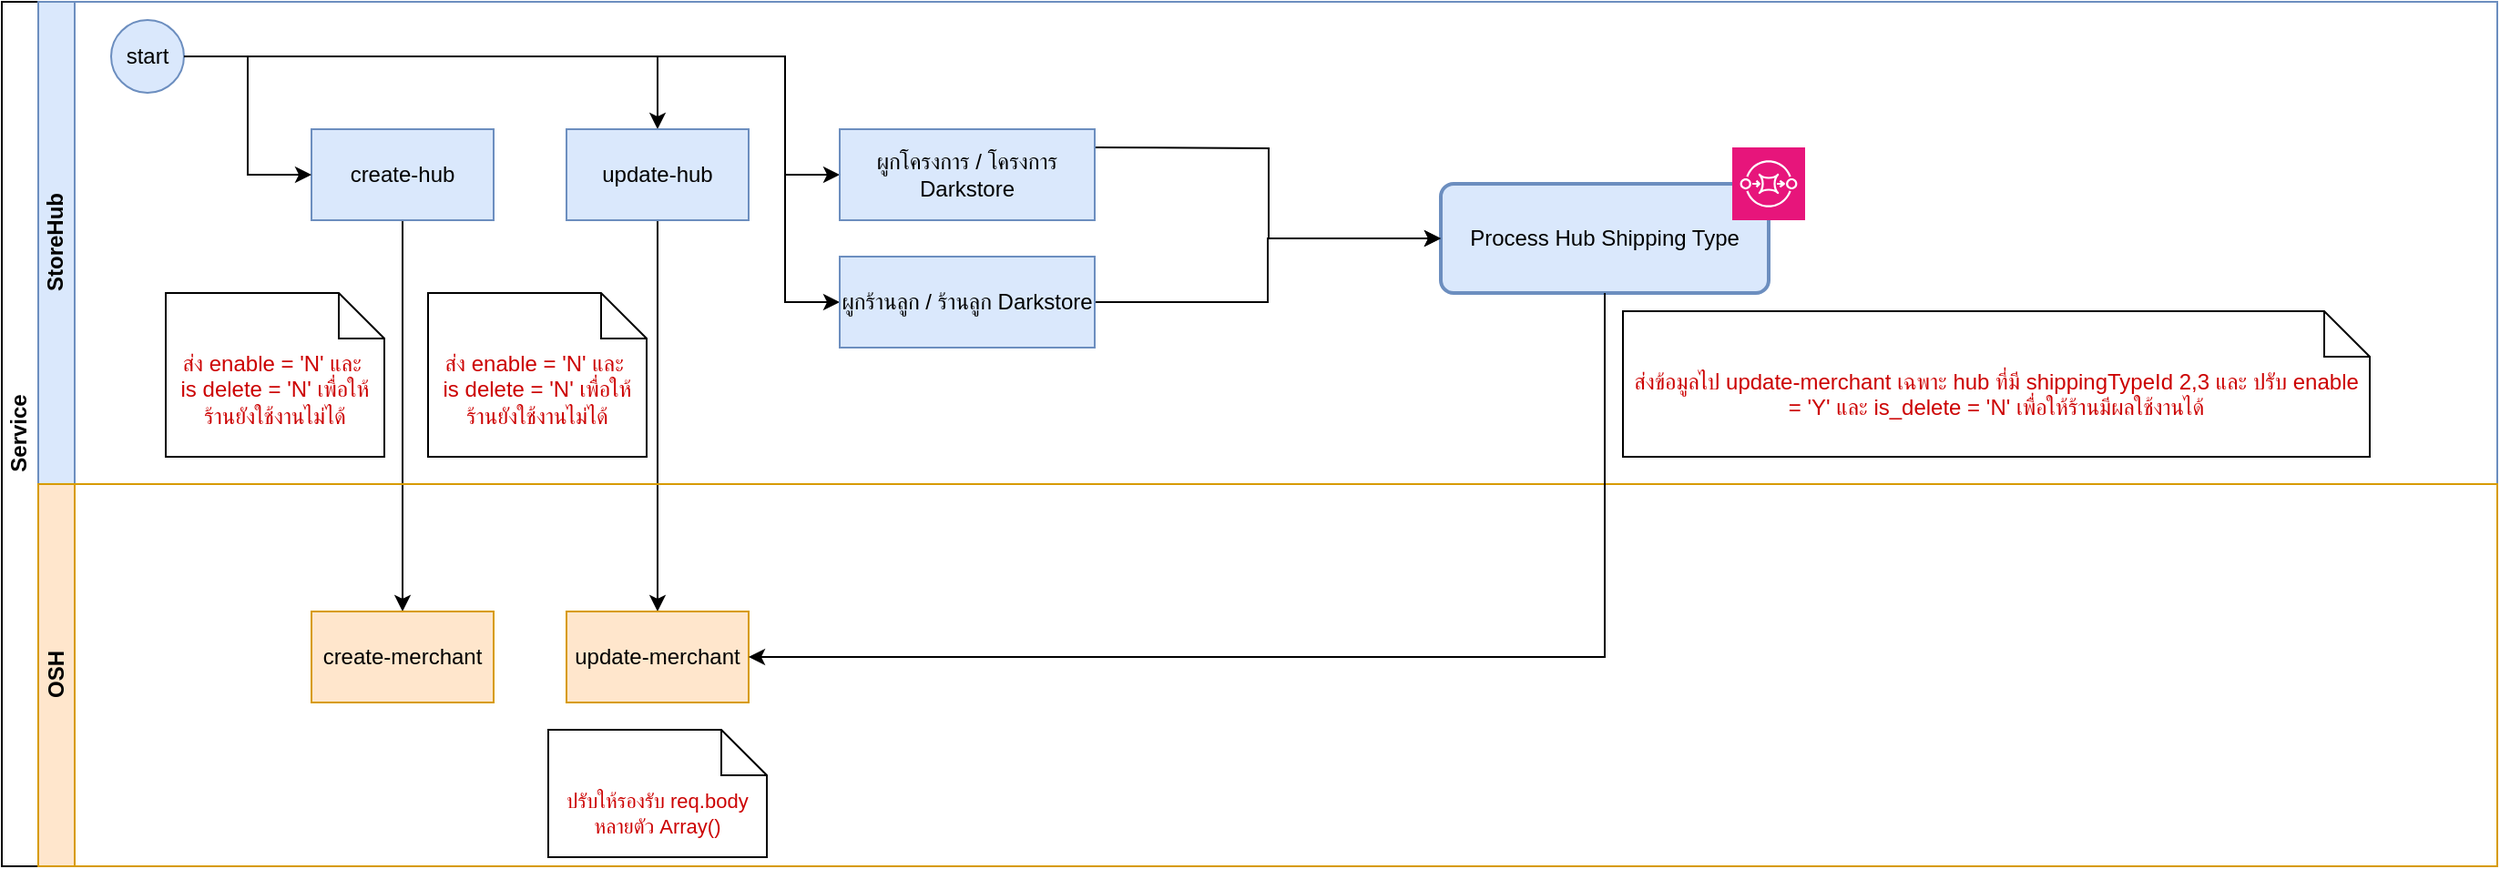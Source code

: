 <mxfile version="24.7.7">
  <diagram id="prtHgNgQTEPvFCAcTncT" name="Page-1">
    <mxGraphModel dx="1066" dy="674" grid="1" gridSize="10" guides="1" tooltips="1" connect="1" arrows="1" fold="1" page="1" pageScale="1" pageWidth="827" pageHeight="1169" math="0" shadow="0">
      <root>
        <mxCell id="0" />
        <mxCell id="1" parent="0" />
        <mxCell id="dNxyNK7c78bLwvsdeMH5-19" value="Service" style="swimlane;html=1;childLayout=stackLayout;resizeParent=1;resizeParentMax=0;horizontal=0;startSize=20;horizontalStack=0;" parent="1" vertex="1">
          <mxGeometry x="120" y="80" width="1370" height="475" as="geometry" />
        </mxCell>
        <mxCell id="3QaK9X_xWefMJjQvL3ul-9" style="edgeStyle=orthogonalEdgeStyle;rounded=0;orthogonalLoop=1;jettySize=auto;html=1;exitX=0.5;exitY=1;exitDx=0;exitDy=0;entryX=0.5;entryY=0;entryDx=0;entryDy=0;" edge="1" parent="dNxyNK7c78bLwvsdeMH5-19" source="3QaK9X_xWefMJjQvL3ul-4" target="3QaK9X_xWefMJjQvL3ul-7">
          <mxGeometry relative="1" as="geometry" />
        </mxCell>
        <mxCell id="3QaK9X_xWefMJjQvL3ul-10" style="edgeStyle=orthogonalEdgeStyle;rounded=0;orthogonalLoop=1;jettySize=auto;html=1;exitX=0.5;exitY=1;exitDx=0;exitDy=0;entryX=0.5;entryY=0;entryDx=0;entryDy=0;" edge="1" parent="dNxyNK7c78bLwvsdeMH5-19" source="3QaK9X_xWefMJjQvL3ul-6" target="3QaK9X_xWefMJjQvL3ul-8">
          <mxGeometry relative="1" as="geometry" />
        </mxCell>
        <mxCell id="dNxyNK7c78bLwvsdeMH5-20" value="StoreHub" style="swimlane;html=1;startSize=20;horizontal=0;fillColor=#dae8fc;strokeColor=#6c8ebf;" parent="dNxyNK7c78bLwvsdeMH5-19" vertex="1">
          <mxGeometry x="20" width="1350" height="265" as="geometry" />
        </mxCell>
        <mxCell id="3QaK9X_xWefMJjQvL3ul-49" style="edgeStyle=orthogonalEdgeStyle;rounded=0;orthogonalLoop=1;jettySize=auto;html=1;exitX=1;exitY=0.5;exitDx=0;exitDy=0;entryX=0.5;entryY=0;entryDx=0;entryDy=0;" edge="1" parent="dNxyNK7c78bLwvsdeMH5-20" source="dNxyNK7c78bLwvsdeMH5-23" target="3QaK9X_xWefMJjQvL3ul-6">
          <mxGeometry relative="1" as="geometry" />
        </mxCell>
        <mxCell id="3QaK9X_xWefMJjQvL3ul-50" style="edgeStyle=orthogonalEdgeStyle;rounded=0;orthogonalLoop=1;jettySize=auto;html=1;exitX=1;exitY=0.5;exitDx=0;exitDy=0;entryX=0;entryY=0.5;entryDx=0;entryDy=0;" edge="1" parent="dNxyNK7c78bLwvsdeMH5-20" source="dNxyNK7c78bLwvsdeMH5-23" target="3QaK9X_xWefMJjQvL3ul-24">
          <mxGeometry relative="1" as="geometry">
            <Array as="points">
              <mxPoint x="410" y="30" />
              <mxPoint x="410" y="95" />
            </Array>
          </mxGeometry>
        </mxCell>
        <mxCell id="3QaK9X_xWefMJjQvL3ul-51" style="edgeStyle=orthogonalEdgeStyle;rounded=0;orthogonalLoop=1;jettySize=auto;html=1;exitX=1;exitY=0.5;exitDx=0;exitDy=0;entryX=0;entryY=0.5;entryDx=0;entryDy=0;" edge="1" parent="dNxyNK7c78bLwvsdeMH5-20" source="dNxyNK7c78bLwvsdeMH5-23" target="3QaK9X_xWefMJjQvL3ul-25">
          <mxGeometry relative="1" as="geometry">
            <Array as="points">
              <mxPoint x="410" y="30" />
              <mxPoint x="410" y="165" />
            </Array>
          </mxGeometry>
        </mxCell>
        <mxCell id="dNxyNK7c78bLwvsdeMH5-23" value="start" style="ellipse;whiteSpace=wrap;html=1;fillColor=#dae8fc;strokeColor=#6c8ebf;" parent="dNxyNK7c78bLwvsdeMH5-20" vertex="1">
          <mxGeometry x="40" y="10" width="40" height="40" as="geometry" />
        </mxCell>
        <mxCell id="3QaK9X_xWefMJjQvL3ul-3" value="" style="group" vertex="1" connectable="0" parent="dNxyNK7c78bLwvsdeMH5-20">
          <mxGeometry x="770" y="80" width="200" height="80" as="geometry" />
        </mxCell>
        <mxCell id="3QaK9X_xWefMJjQvL3ul-2" value="Process Hub Shipping Type" style="rounded=1;whiteSpace=wrap;html=1;absoluteArcSize=1;arcSize=14;strokeWidth=2;fillColor=#dae8fc;strokeColor=#6c8ebf;" vertex="1" parent="3QaK9X_xWefMJjQvL3ul-3">
          <mxGeometry y="20" width="180" height="60" as="geometry" />
        </mxCell>
        <mxCell id="3QaK9X_xWefMJjQvL3ul-1" value="" style="sketch=0;points=[[0,0,0],[0.25,0,0],[0.5,0,0],[0.75,0,0],[1,0,0],[0,1,0],[0.25,1,0],[0.5,1,0],[0.75,1,0],[1,1,0],[0,0.25,0],[0,0.5,0],[0,0.75,0],[1,0.25,0],[1,0.5,0],[1,0.75,0]];outlineConnect=0;fontColor=#232F3E;fillColor=#E7157B;strokeColor=#ffffff;dashed=0;verticalLabelPosition=bottom;verticalAlign=top;align=center;html=1;fontSize=12;fontStyle=0;aspect=fixed;shape=mxgraph.aws4.resourceIcon;resIcon=mxgraph.aws4.sqs;" vertex="1" parent="3QaK9X_xWefMJjQvL3ul-3">
          <mxGeometry x="160" width="40" height="40" as="geometry" />
        </mxCell>
        <mxCell id="3QaK9X_xWefMJjQvL3ul-4" value="create-hub" style="html=1;dashed=0;whiteSpace=wrap;fillColor=#dae8fc;strokeColor=#6c8ebf;" vertex="1" parent="dNxyNK7c78bLwvsdeMH5-20">
          <mxGeometry x="150" y="70" width="100" height="50" as="geometry" />
        </mxCell>
        <mxCell id="3QaK9X_xWefMJjQvL3ul-5" value="" style="edgeStyle=orthogonalEdgeStyle;rounded=0;orthogonalLoop=1;jettySize=auto;html=1;entryX=0;entryY=0.5;entryDx=0;entryDy=0;" edge="1" parent="dNxyNK7c78bLwvsdeMH5-20" source="dNxyNK7c78bLwvsdeMH5-23" target="3QaK9X_xWefMJjQvL3ul-4">
          <mxGeometry relative="1" as="geometry">
            <mxPoint x="220" y="180" as="sourcePoint" />
            <mxPoint x="660" y="180" as="targetPoint" />
          </mxGeometry>
        </mxCell>
        <mxCell id="3QaK9X_xWefMJjQvL3ul-6" value="update-hub" style="html=1;dashed=0;whiteSpace=wrap;fillColor=#dae8fc;strokeColor=#6c8ebf;" vertex="1" parent="dNxyNK7c78bLwvsdeMH5-20">
          <mxGeometry x="290" y="70" width="100" height="50" as="geometry" />
        </mxCell>
        <mxCell id="3QaK9X_xWefMJjQvL3ul-18" value="&lt;font color=&quot;#cc0000&quot;&gt;ส่ง enable = &#39;N&#39; และ&amp;nbsp;&lt;/font&gt;&lt;div&gt;&lt;font color=&quot;#cc0000&quot;&gt;is delete = &#39;N&#39; เพื่อให้ร้านยังใช้งานไม่ได้&lt;/font&gt;&lt;/div&gt;" style="shape=note2;boundedLbl=1;whiteSpace=wrap;html=1;size=25;verticalAlign=top;align=center;" vertex="1" parent="dNxyNK7c78bLwvsdeMH5-20">
          <mxGeometry x="70" y="160" width="120" height="90" as="geometry" />
        </mxCell>
        <mxCell id="3QaK9X_xWefMJjQvL3ul-19" value="&lt;font color=&quot;#cc0000&quot;&gt;ส่ง enable = &#39;N&#39; และ&amp;nbsp;&lt;/font&gt;&lt;div&gt;&lt;font color=&quot;#cc0000&quot;&gt;is delete = &#39;N&#39; เพื่อให้ร้านยังใช้งานไม่ได้&lt;/font&gt;&lt;/div&gt;" style="shape=note2;boundedLbl=1;whiteSpace=wrap;html=1;size=25;verticalAlign=top;align=center;" vertex="1" parent="dNxyNK7c78bLwvsdeMH5-20">
          <mxGeometry x="214" y="160" width="120" height="90" as="geometry" />
        </mxCell>
        <mxCell id="3QaK9X_xWefMJjQvL3ul-27" style="edgeStyle=orthogonalEdgeStyle;rounded=0;orthogonalLoop=1;jettySize=auto;html=1;exitX=1;exitY=0.5;exitDx=0;exitDy=0;entryX=0;entryY=0.5;entryDx=0;entryDy=0;" edge="1" parent="dNxyNK7c78bLwvsdeMH5-20" target="3QaK9X_xWefMJjQvL3ul-2">
          <mxGeometry relative="1" as="geometry">
            <mxPoint x="580" y="80" as="sourcePoint" />
          </mxGeometry>
        </mxCell>
        <mxCell id="3QaK9X_xWefMJjQvL3ul-24" value="ผูกโครงการ / โครงการ Darkstore" style="html=1;dashed=0;whiteSpace=wrap;fillColor=#dae8fc;strokeColor=#6c8ebf;" vertex="1" parent="dNxyNK7c78bLwvsdeMH5-20">
          <mxGeometry x="440" y="70" width="140" height="50" as="geometry" />
        </mxCell>
        <mxCell id="3QaK9X_xWefMJjQvL3ul-29" style="edgeStyle=orthogonalEdgeStyle;rounded=0;orthogonalLoop=1;jettySize=auto;html=1;exitX=1;exitY=0.5;exitDx=0;exitDy=0;entryX=0;entryY=0.5;entryDx=0;entryDy=0;" edge="1" parent="dNxyNK7c78bLwvsdeMH5-20" source="3QaK9X_xWefMJjQvL3ul-25" target="3QaK9X_xWefMJjQvL3ul-2">
          <mxGeometry relative="1" as="geometry" />
        </mxCell>
        <mxCell id="3QaK9X_xWefMJjQvL3ul-25" value="ผูกร้านลูก / ร้านลูก Darkstore" style="html=1;dashed=0;whiteSpace=wrap;fillColor=#dae8fc;strokeColor=#6c8ebf;" vertex="1" parent="dNxyNK7c78bLwvsdeMH5-20">
          <mxGeometry x="440" y="140" width="140" height="50" as="geometry" />
        </mxCell>
        <mxCell id="3QaK9X_xWefMJjQvL3ul-46" value="&lt;font color=&quot;#cc0000&quot;&gt;ส่งข้อมูลไป update-merchant เฉพาะ hub ที่มี shippingTypeId 2,3 และ ปรับ enable = &#39;Y&#39; และ is_delete = &#39;N&#39; เพื่อให้ร้านมีผลใช้งานได้&lt;/font&gt;" style="shape=note2;boundedLbl=1;whiteSpace=wrap;html=1;size=25;verticalAlign=top;align=center;" vertex="1" parent="dNxyNK7c78bLwvsdeMH5-20">
          <mxGeometry x="870" y="170" width="410" height="80" as="geometry" />
        </mxCell>
        <mxCell id="dNxyNK7c78bLwvsdeMH5-21" value="OSH" style="swimlane;html=1;startSize=20;horizontal=0;fillColor=#ffe6cc;strokeColor=#d79b00;" parent="dNxyNK7c78bLwvsdeMH5-19" vertex="1">
          <mxGeometry x="20" y="265" width="1350" height="210" as="geometry" />
        </mxCell>
        <mxCell id="3QaK9X_xWefMJjQvL3ul-7" value="create-merchant" style="html=1;dashed=0;whiteSpace=wrap;fillColor=#ffe6cc;strokeColor=#d79b00;" vertex="1" parent="dNxyNK7c78bLwvsdeMH5-21">
          <mxGeometry x="150" y="70" width="100" height="50" as="geometry" />
        </mxCell>
        <mxCell id="3QaK9X_xWefMJjQvL3ul-8" value="update-merchant" style="html=1;dashed=0;whiteSpace=wrap;fillColor=#ffe6cc;strokeColor=#d79b00;" vertex="1" parent="dNxyNK7c78bLwvsdeMH5-21">
          <mxGeometry x="290" y="70" width="100" height="50" as="geometry" />
        </mxCell>
        <mxCell id="3QaK9X_xWefMJjQvL3ul-20" value="&lt;font style=&quot;font-size: 11px;&quot; color=&quot;#cc0000&quot;&gt;ปรับให้รองรับ req.body หลายตัว Array()&lt;/font&gt;" style="shape=note2;boundedLbl=1;whiteSpace=wrap;html=1;size=25;verticalAlign=top;align=center;" vertex="1" parent="dNxyNK7c78bLwvsdeMH5-21">
          <mxGeometry x="280" y="135" width="120" height="70" as="geometry" />
        </mxCell>
        <mxCell id="3QaK9X_xWefMJjQvL3ul-30" style="edgeStyle=orthogonalEdgeStyle;rounded=0;orthogonalLoop=1;jettySize=auto;html=1;exitX=0.5;exitY=1;exitDx=0;exitDy=0;entryX=1;entryY=0.5;entryDx=0;entryDy=0;" edge="1" parent="dNxyNK7c78bLwvsdeMH5-19" source="3QaK9X_xWefMJjQvL3ul-2" target="3QaK9X_xWefMJjQvL3ul-8">
          <mxGeometry relative="1" as="geometry" />
        </mxCell>
      </root>
    </mxGraphModel>
  </diagram>
</mxfile>
